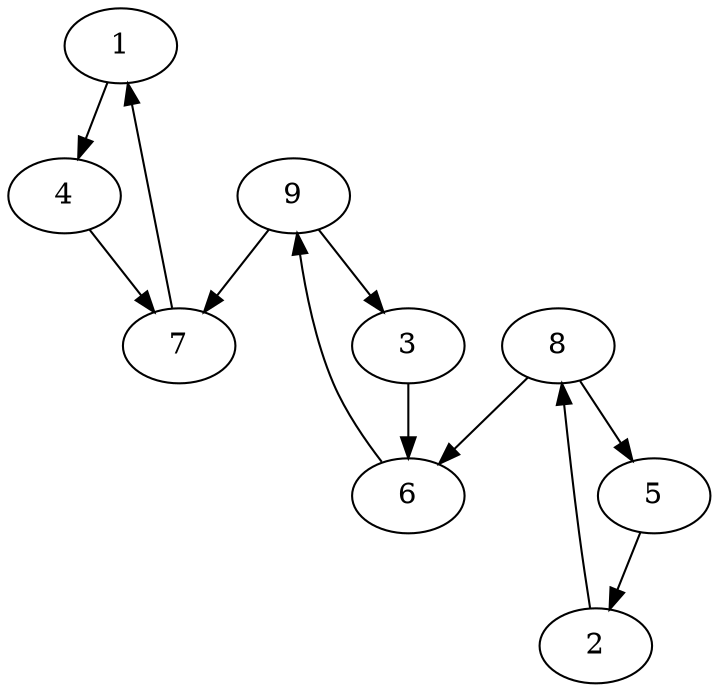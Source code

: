 digraph G { 

1 -> 4

2 -> 8

3 -> 6

4 -> 7

5 -> 2

6 -> 9

7 -> 1

8 -> 5
8 -> 6

9 -> 3
9 -> 7

}

